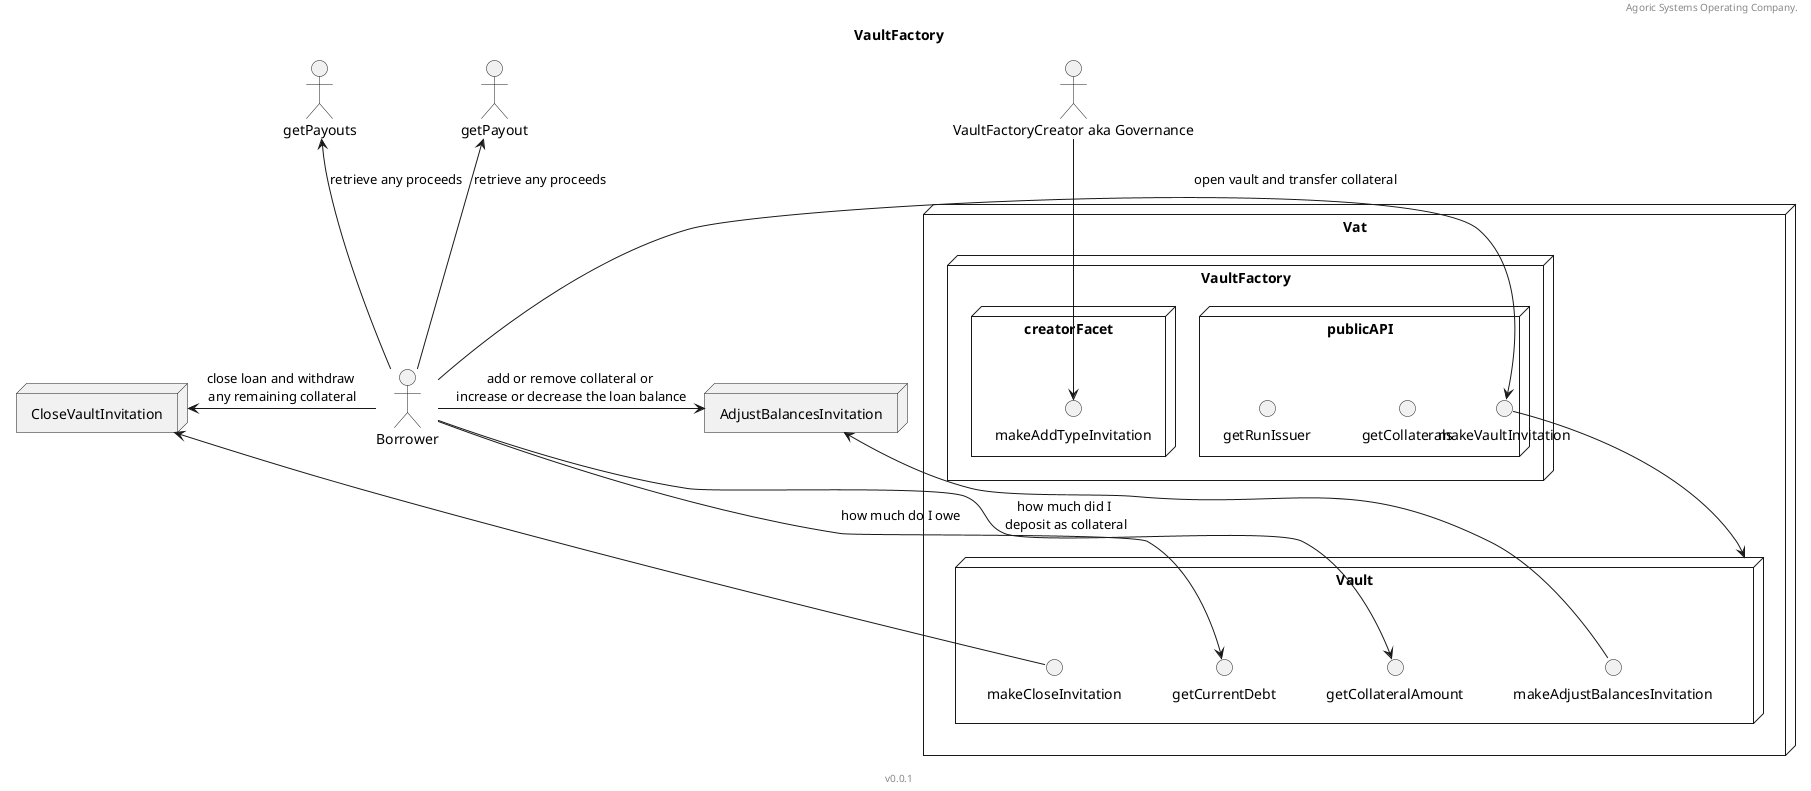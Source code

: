 @startuml VaultFactory
header Agoric Systems Operating Company.
footer v0.0.1
title VaultFactory

skinparam componentStyle rectangle
skinparam defaultTextAlignment center


actor "VaultFactoryCreator aka Governance" as vfc

actor Borrower

node AdjustBalancesInvitation
node "CloseVaultInvitation"

node "Vat" {
    node VaultFactory {
        node "publicAPI" {
            circle getCollaterals
            circle makeVaultInvitation
            circle getRunIssuer
        }
        node "creatorFacet" {
            circle makeAddTypeInvitation
        }
    }
    node "Vault" {
        circle makeCloseInvitation
        makeCloseInvitation -u-> CloseVaultInvitation
        circle makeAdjustBalancesInvitation
        makeAdjustBalancesInvitation -u-> AdjustBalancesInvitation
        circle getCollateralAmount
        circle getCurrentDebt
    }
}
Borrower -> makeVaultInvitation: open vault and transfer collateral
makeVaultInvitation -d-> Vault
Borrower -u-> getPayout: retrieve any proceeds
Borrower -u-> getPayouts: retrieve any proceeds
Borrower -> AdjustBalancesInvitation: add or remove collateral or \nincrease or decrease the loan balance
Borrower -l-> CloseVaultInvitation: close loan and withdraw \nany remaining collateral
vfc -d-> makeAddTypeInvitation
Borrower -d-> getCurrentDebt: how much do I owe
Borrower -d-> getCollateralAmount: how much did I \ndeposit as collateral

@enduml